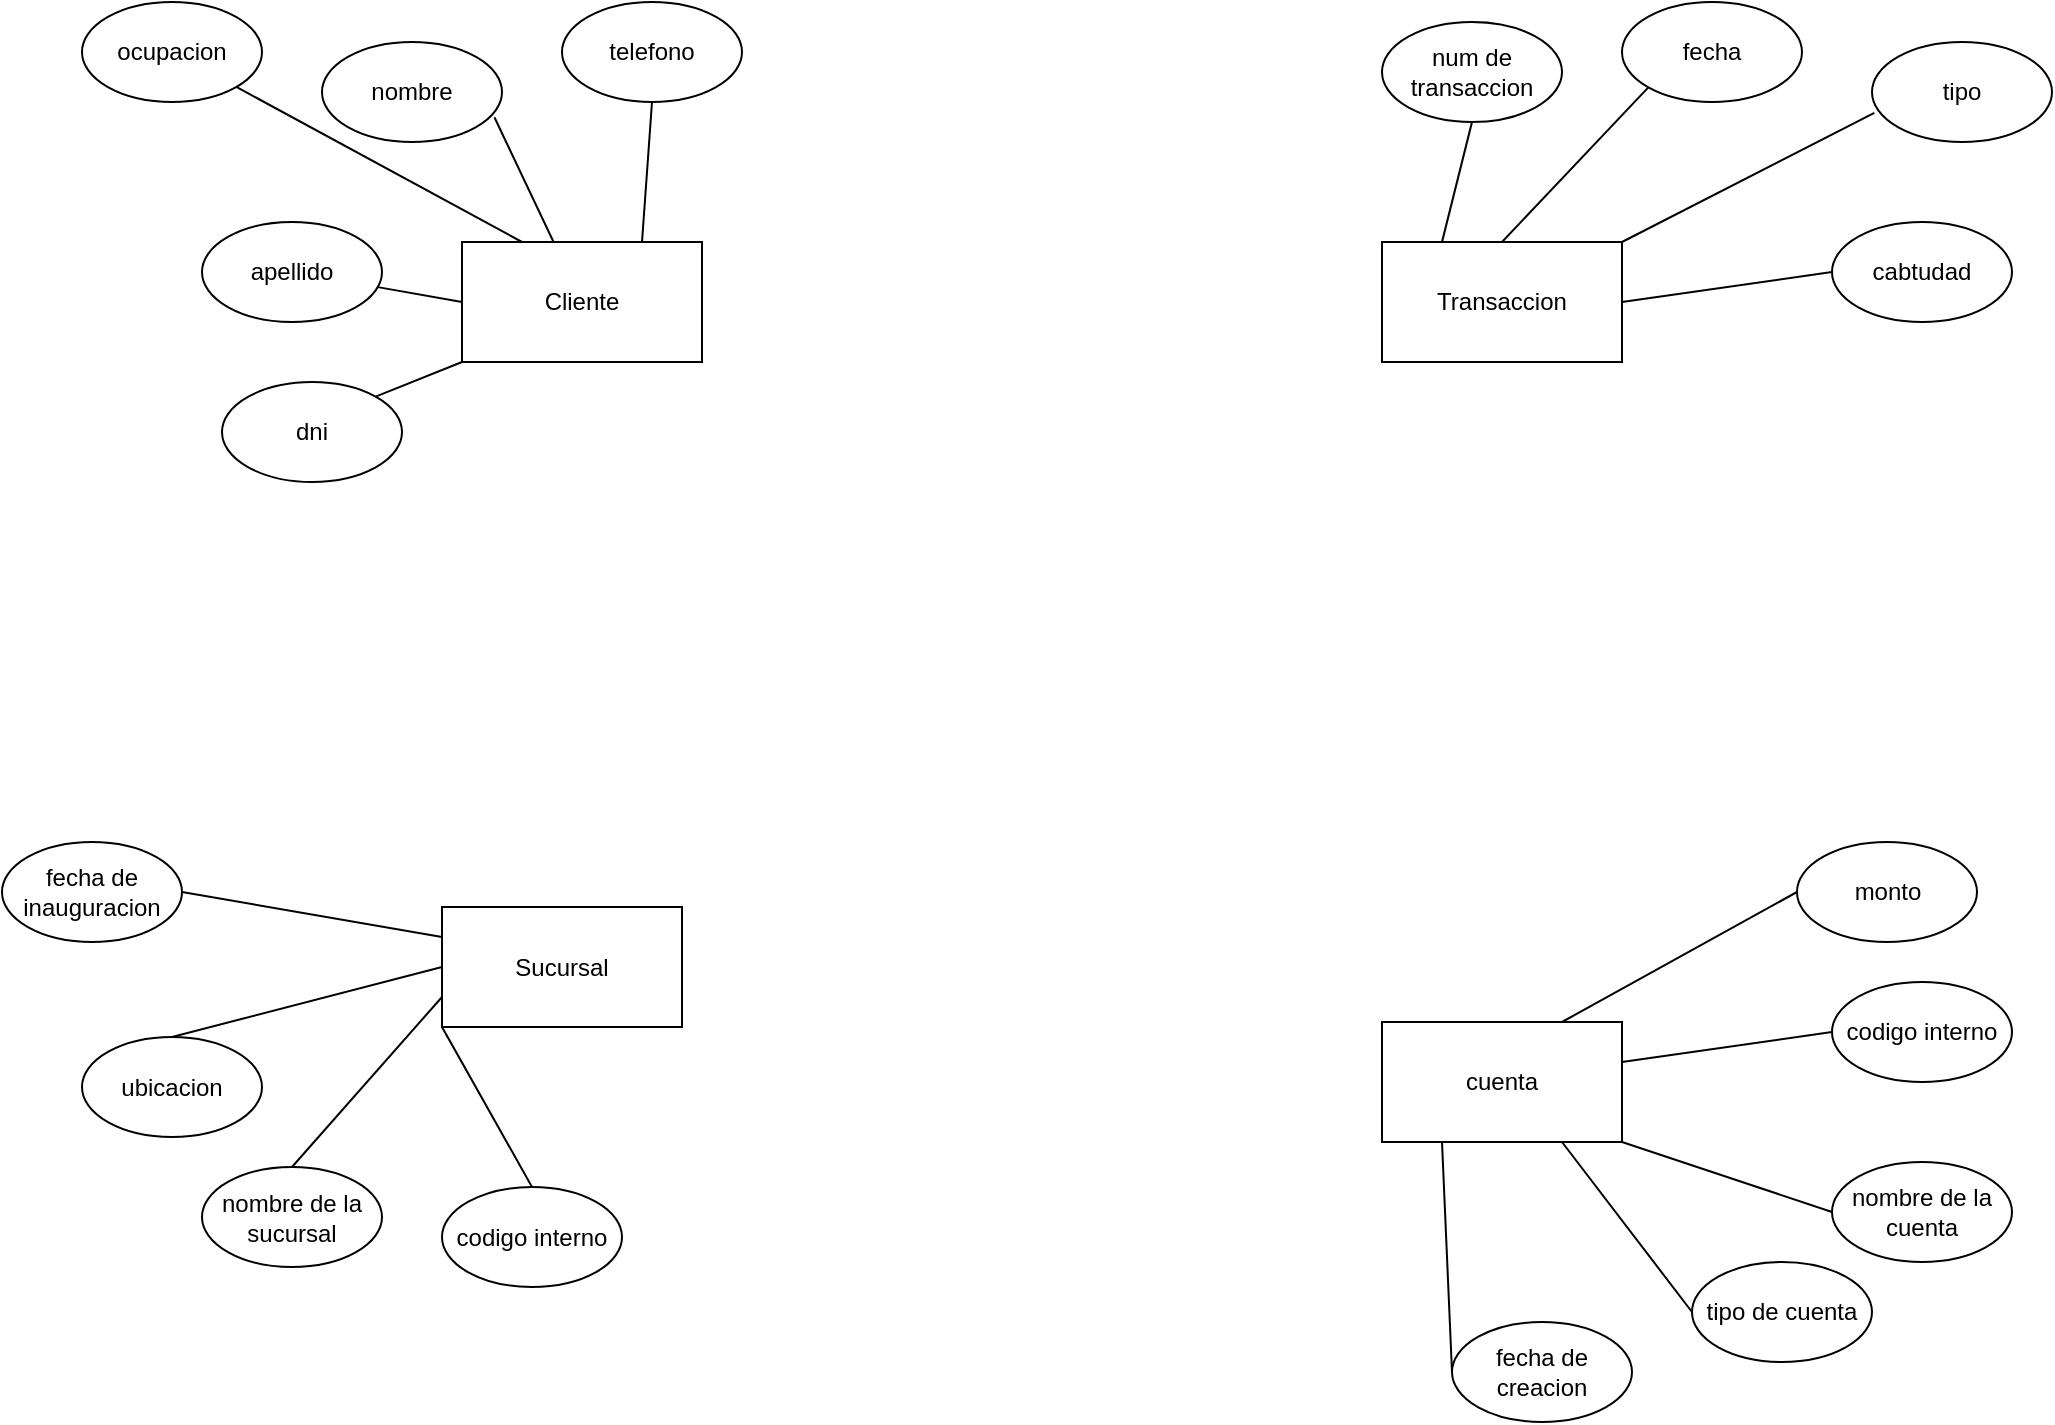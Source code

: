 <mxfile version="24.2.1" type="github">
  <diagram id="C5RBs43oDa-KdzZeNtuy" name="Page-1">
    <mxGraphModel dx="1235" dy="736" grid="1" gridSize="10" guides="1" tooltips="1" connect="1" arrows="1" fold="1" page="1" pageScale="1" pageWidth="1169" pageHeight="827" math="0" shadow="0">
      <root>
        <mxCell id="WIyWlLk6GJQsqaUBKTNV-0" />
        <mxCell id="WIyWlLk6GJQsqaUBKTNV-1" parent="WIyWlLk6GJQsqaUBKTNV-0" />
        <mxCell id="MEUzlZL97q4z7wuGD6B6-51" value="" style="group" vertex="1" connectable="0" parent="WIyWlLk6GJQsqaUBKTNV-1">
          <mxGeometry x="30" y="490" width="340" height="222.5" as="geometry" />
        </mxCell>
        <mxCell id="MEUzlZL97q4z7wuGD6B6-3" value="Sucursal" style="rounded=0;whiteSpace=wrap;html=1;" vertex="1" parent="MEUzlZL97q4z7wuGD6B6-51">
          <mxGeometry x="220" y="32.5" width="120" height="60" as="geometry" />
        </mxCell>
        <mxCell id="MEUzlZL97q4z7wuGD6B6-43" value="codigo interno" style="ellipse;whiteSpace=wrap;html=1;" vertex="1" parent="MEUzlZL97q4z7wuGD6B6-51">
          <mxGeometry x="220" y="172.5" width="90" height="50" as="geometry" />
        </mxCell>
        <mxCell id="MEUzlZL97q4z7wuGD6B6-44" value="" style="endArrow=none;html=1;rounded=0;entryX=0.5;entryY=0;entryDx=0;entryDy=0;exitX=0;exitY=1;exitDx=0;exitDy=0;" edge="1" target="MEUzlZL97q4z7wuGD6B6-43" parent="MEUzlZL97q4z7wuGD6B6-51" source="MEUzlZL97q4z7wuGD6B6-3">
          <mxGeometry width="50" height="50" relative="1" as="geometry">
            <mxPoint x="30" y="182.5" as="sourcePoint" />
            <mxPoint x="166" y="97.5" as="targetPoint" />
          </mxGeometry>
        </mxCell>
        <mxCell id="MEUzlZL97q4z7wuGD6B6-45" value="nombre de la sucursal" style="ellipse;whiteSpace=wrap;html=1;" vertex="1" parent="MEUzlZL97q4z7wuGD6B6-51">
          <mxGeometry x="100" y="162.5" width="90" height="50" as="geometry" />
        </mxCell>
        <mxCell id="MEUzlZL97q4z7wuGD6B6-46" value="" style="endArrow=none;html=1;rounded=0;entryX=0.5;entryY=0;entryDx=0;entryDy=0;exitX=0;exitY=0.75;exitDx=0;exitDy=0;" edge="1" target="MEUzlZL97q4z7wuGD6B6-45" parent="MEUzlZL97q4z7wuGD6B6-51" source="MEUzlZL97q4z7wuGD6B6-3">
          <mxGeometry width="50" height="50" relative="1" as="geometry">
            <mxPoint x="100" y="82.5" as="sourcePoint" />
            <mxPoint x="46" y="87.5" as="targetPoint" />
          </mxGeometry>
        </mxCell>
        <mxCell id="MEUzlZL97q4z7wuGD6B6-47" value="ubicacion" style="ellipse;whiteSpace=wrap;html=1;" vertex="1" parent="MEUzlZL97q4z7wuGD6B6-51">
          <mxGeometry x="40" y="97.5" width="90" height="50" as="geometry" />
        </mxCell>
        <mxCell id="MEUzlZL97q4z7wuGD6B6-48" value="" style="endArrow=none;html=1;rounded=0;entryX=0.5;entryY=0;entryDx=0;entryDy=0;exitX=0;exitY=0.5;exitDx=0;exitDy=0;" edge="1" target="MEUzlZL97q4z7wuGD6B6-47" parent="MEUzlZL97q4z7wuGD6B6-51" source="MEUzlZL97q4z7wuGD6B6-3">
          <mxGeometry width="50" height="50" relative="1" as="geometry">
            <mxPoint x="160" y="12.5" as="sourcePoint" />
            <mxPoint x="-14" y="22.5" as="targetPoint" />
          </mxGeometry>
        </mxCell>
        <mxCell id="MEUzlZL97q4z7wuGD6B6-49" value="fecha de inauguracion" style="ellipse;whiteSpace=wrap;html=1;" vertex="1" parent="MEUzlZL97q4z7wuGD6B6-51">
          <mxGeometry width="90" height="50" as="geometry" />
        </mxCell>
        <mxCell id="MEUzlZL97q4z7wuGD6B6-50" value="" style="endArrow=none;html=1;rounded=0;entryX=1;entryY=0.5;entryDx=0;entryDy=0;exitX=0;exitY=0.25;exitDx=0;exitDy=0;" edge="1" target="MEUzlZL97q4z7wuGD6B6-49" parent="MEUzlZL97q4z7wuGD6B6-51" source="MEUzlZL97q4z7wuGD6B6-3">
          <mxGeometry width="50" height="50" relative="1" as="geometry">
            <mxPoint x="180" y="-35" as="sourcePoint" />
            <mxPoint x="-54" y="-75" as="targetPoint" />
          </mxGeometry>
        </mxCell>
        <mxCell id="MEUzlZL97q4z7wuGD6B6-52" value="" style="group" vertex="1" connectable="0" parent="WIyWlLk6GJQsqaUBKTNV-1">
          <mxGeometry x="720" y="490" width="315" height="290" as="geometry" />
        </mxCell>
        <mxCell id="MEUzlZL97q4z7wuGD6B6-4" value="cuenta" style="rounded=0;whiteSpace=wrap;html=1;" vertex="1" parent="MEUzlZL97q4z7wuGD6B6-52">
          <mxGeometry y="90" width="120" height="60" as="geometry" />
        </mxCell>
        <mxCell id="MEUzlZL97q4z7wuGD6B6-30" value="codigo interno" style="ellipse;whiteSpace=wrap;html=1;" vertex="1" parent="MEUzlZL97q4z7wuGD6B6-52">
          <mxGeometry x="225" y="70" width="90" height="50" as="geometry" />
        </mxCell>
        <mxCell id="MEUzlZL97q4z7wuGD6B6-31" value="" style="endArrow=none;html=1;rounded=0;entryX=0;entryY=0.5;entryDx=0;entryDy=0;exitX=1;exitY=0.5;exitDx=0;exitDy=0;" edge="1" target="MEUzlZL97q4z7wuGD6B6-30" parent="MEUzlZL97q4z7wuGD6B6-52">
          <mxGeometry width="50" height="50" relative="1" as="geometry">
            <mxPoint x="120" y="110" as="sourcePoint" />
            <mxPoint x="256" y="25" as="targetPoint" />
          </mxGeometry>
        </mxCell>
        <mxCell id="MEUzlZL97q4z7wuGD6B6-33" value="nombre de la cuenta" style="ellipse;whiteSpace=wrap;html=1;" vertex="1" parent="MEUzlZL97q4z7wuGD6B6-52">
          <mxGeometry x="225" y="160" width="90" height="50" as="geometry" />
        </mxCell>
        <mxCell id="MEUzlZL97q4z7wuGD6B6-34" value="" style="endArrow=none;html=1;rounded=0;entryX=0;entryY=0.5;entryDx=0;entryDy=0;exitX=1;exitY=1;exitDx=0;exitDy=0;" edge="1" target="MEUzlZL97q4z7wuGD6B6-33" parent="MEUzlZL97q4z7wuGD6B6-52" source="MEUzlZL97q4z7wuGD6B6-4">
          <mxGeometry width="50" height="50" relative="1" as="geometry">
            <mxPoint x="120" y="200" as="sourcePoint" />
            <mxPoint x="256" y="115" as="targetPoint" />
          </mxGeometry>
        </mxCell>
        <mxCell id="MEUzlZL97q4z7wuGD6B6-35" value="tipo de cuenta" style="ellipse;whiteSpace=wrap;html=1;" vertex="1" parent="MEUzlZL97q4z7wuGD6B6-52">
          <mxGeometry x="155" y="210" width="90" height="50" as="geometry" />
        </mxCell>
        <mxCell id="MEUzlZL97q4z7wuGD6B6-36" value="" style="endArrow=none;html=1;rounded=0;entryX=0;entryY=0.5;entryDx=0;entryDy=0;exitX=0.75;exitY=1;exitDx=0;exitDy=0;" edge="1" target="MEUzlZL97q4z7wuGD6B6-35" parent="MEUzlZL97q4z7wuGD6B6-52" source="MEUzlZL97q4z7wuGD6B6-4">
          <mxGeometry width="50" height="50" relative="1" as="geometry">
            <mxPoint x="50" y="200" as="sourcePoint" />
            <mxPoint x="186" y="165" as="targetPoint" />
          </mxGeometry>
        </mxCell>
        <mxCell id="MEUzlZL97q4z7wuGD6B6-38" value="fecha de creacion" style="ellipse;whiteSpace=wrap;html=1;" vertex="1" parent="MEUzlZL97q4z7wuGD6B6-52">
          <mxGeometry x="35" y="240" width="90" height="50" as="geometry" />
        </mxCell>
        <mxCell id="MEUzlZL97q4z7wuGD6B6-39" value="" style="endArrow=none;html=1;rounded=0;entryX=0;entryY=0.5;entryDx=0;entryDy=0;exitX=0.25;exitY=1;exitDx=0;exitDy=0;" edge="1" target="MEUzlZL97q4z7wuGD6B6-38" parent="MEUzlZL97q4z7wuGD6B6-52" source="MEUzlZL97q4z7wuGD6B6-4">
          <mxGeometry width="50" height="50" relative="1" as="geometry">
            <mxPoint x="-30" y="180" as="sourcePoint" />
            <mxPoint x="66" y="195" as="targetPoint" />
          </mxGeometry>
        </mxCell>
        <mxCell id="MEUzlZL97q4z7wuGD6B6-41" value="monto" style="ellipse;whiteSpace=wrap;html=1;" vertex="1" parent="MEUzlZL97q4z7wuGD6B6-52">
          <mxGeometry x="207.5" width="90" height="50" as="geometry" />
        </mxCell>
        <mxCell id="MEUzlZL97q4z7wuGD6B6-42" value="" style="endArrow=none;html=1;rounded=0;entryX=0;entryY=0.5;entryDx=0;entryDy=0;exitX=0.75;exitY=0;exitDx=0;exitDy=0;" edge="1" target="MEUzlZL97q4z7wuGD6B6-41" parent="MEUzlZL97q4z7wuGD6B6-52" source="MEUzlZL97q4z7wuGD6B6-4">
          <mxGeometry width="50" height="50" relative="1" as="geometry">
            <mxPoint x="102.5" y="40" as="sourcePoint" />
            <mxPoint x="238.5" y="-45" as="targetPoint" />
          </mxGeometry>
        </mxCell>
        <mxCell id="MEUzlZL97q4z7wuGD6B6-53" value="" style="group" vertex="1" connectable="0" parent="WIyWlLk6GJQsqaUBKTNV-1">
          <mxGeometry x="720" y="70" width="335" height="180" as="geometry" />
        </mxCell>
        <mxCell id="MEUzlZL97q4z7wuGD6B6-2" value="Transaccion" style="rounded=0;whiteSpace=wrap;html=1;" vertex="1" parent="MEUzlZL97q4z7wuGD6B6-53">
          <mxGeometry y="120" width="120" height="60" as="geometry" />
        </mxCell>
        <mxCell id="MEUzlZL97q4z7wuGD6B6-18" value="num de transaccion" style="ellipse;whiteSpace=wrap;html=1;" vertex="1" parent="MEUzlZL97q4z7wuGD6B6-53">
          <mxGeometry y="10" width="90" height="50" as="geometry" />
        </mxCell>
        <mxCell id="MEUzlZL97q4z7wuGD6B6-19" value="fecha" style="ellipse;whiteSpace=wrap;html=1;" vertex="1" parent="MEUzlZL97q4z7wuGD6B6-53">
          <mxGeometry x="120" width="90" height="50" as="geometry" />
        </mxCell>
        <mxCell id="MEUzlZL97q4z7wuGD6B6-20" value="tipo" style="ellipse;whiteSpace=wrap;html=1;" vertex="1" parent="MEUzlZL97q4z7wuGD6B6-53">
          <mxGeometry x="245" y="20" width="90" height="50" as="geometry" />
        </mxCell>
        <mxCell id="MEUzlZL97q4z7wuGD6B6-21" value="cabtudad" style="ellipse;whiteSpace=wrap;html=1;" vertex="1" parent="MEUzlZL97q4z7wuGD6B6-53">
          <mxGeometry x="225" y="110" width="90" height="50" as="geometry" />
        </mxCell>
        <mxCell id="MEUzlZL97q4z7wuGD6B6-26" value="" style="endArrow=none;html=1;rounded=0;exitX=0.25;exitY=0;exitDx=0;exitDy=0;entryX=0.5;entryY=1;entryDx=0;entryDy=0;" edge="1" parent="MEUzlZL97q4z7wuGD6B6-53" source="MEUzlZL97q4z7wuGD6B6-2" target="MEUzlZL97q4z7wuGD6B6-18">
          <mxGeometry width="50" height="50" relative="1" as="geometry">
            <mxPoint x="20" y="120" as="sourcePoint" />
            <mxPoint x="70" y="70" as="targetPoint" />
          </mxGeometry>
        </mxCell>
        <mxCell id="MEUzlZL97q4z7wuGD6B6-27" value="" style="endArrow=none;html=1;rounded=0;exitX=0.5;exitY=0;exitDx=0;exitDy=0;entryX=0;entryY=1;entryDx=0;entryDy=0;" edge="1" parent="MEUzlZL97q4z7wuGD6B6-53" source="MEUzlZL97q4z7wuGD6B6-2" target="MEUzlZL97q4z7wuGD6B6-19">
          <mxGeometry width="50" height="50" relative="1" as="geometry">
            <mxPoint x="40" y="130" as="sourcePoint" />
            <mxPoint x="55" y="70" as="targetPoint" />
          </mxGeometry>
        </mxCell>
        <mxCell id="MEUzlZL97q4z7wuGD6B6-28" value="" style="endArrow=none;html=1;rounded=0;exitX=1;exitY=0;exitDx=0;exitDy=0;entryX=0.013;entryY=0.708;entryDx=0;entryDy=0;entryPerimeter=0;" edge="1" parent="MEUzlZL97q4z7wuGD6B6-53" source="MEUzlZL97q4z7wuGD6B6-2" target="MEUzlZL97q4z7wuGD6B6-20">
          <mxGeometry width="50" height="50" relative="1" as="geometry">
            <mxPoint x="70" y="130" as="sourcePoint" />
            <mxPoint x="143" y="53" as="targetPoint" />
          </mxGeometry>
        </mxCell>
        <mxCell id="MEUzlZL97q4z7wuGD6B6-29" value="" style="endArrow=none;html=1;rounded=0;entryX=0;entryY=0.5;entryDx=0;entryDy=0;exitX=1;exitY=0.5;exitDx=0;exitDy=0;" edge="1" parent="MEUzlZL97q4z7wuGD6B6-53" source="MEUzlZL97q4z7wuGD6B6-2" target="MEUzlZL97q4z7wuGD6B6-21">
          <mxGeometry width="50" height="50" relative="1" as="geometry">
            <mxPoint x="130" y="140" as="sourcePoint" />
            <mxPoint x="256" y="65" as="targetPoint" />
          </mxGeometry>
        </mxCell>
        <mxCell id="MEUzlZL97q4z7wuGD6B6-54" value="" style="group" vertex="1" connectable="0" parent="WIyWlLk6GJQsqaUBKTNV-1">
          <mxGeometry x="70" y="70" width="330" height="240" as="geometry" />
        </mxCell>
        <mxCell id="MEUzlZL97q4z7wuGD6B6-1" value="Cliente" style="rounded=0;whiteSpace=wrap;html=1;" vertex="1" parent="MEUzlZL97q4z7wuGD6B6-54">
          <mxGeometry x="190" y="120" width="120" height="60" as="geometry" />
        </mxCell>
        <mxCell id="MEUzlZL97q4z7wuGD6B6-6" value="nombre" style="ellipse;whiteSpace=wrap;html=1;" vertex="1" parent="MEUzlZL97q4z7wuGD6B6-54">
          <mxGeometry x="120" y="20" width="90" height="50" as="geometry" />
        </mxCell>
        <mxCell id="MEUzlZL97q4z7wuGD6B6-7" value="apellido" style="ellipse;whiteSpace=wrap;html=1;" vertex="1" parent="MEUzlZL97q4z7wuGD6B6-54">
          <mxGeometry x="60" y="110" width="90" height="50" as="geometry" />
        </mxCell>
        <mxCell id="MEUzlZL97q4z7wuGD6B6-8" value="dni" style="ellipse;whiteSpace=wrap;html=1;" vertex="1" parent="MEUzlZL97q4z7wuGD6B6-54">
          <mxGeometry x="70" y="190" width="90" height="50" as="geometry" />
        </mxCell>
        <mxCell id="MEUzlZL97q4z7wuGD6B6-9" value="telefono" style="ellipse;whiteSpace=wrap;html=1;" vertex="1" parent="MEUzlZL97q4z7wuGD6B6-54">
          <mxGeometry x="240" width="90" height="50" as="geometry" />
        </mxCell>
        <mxCell id="MEUzlZL97q4z7wuGD6B6-10" value="ocupacion" style="ellipse;whiteSpace=wrap;html=1;" vertex="1" parent="MEUzlZL97q4z7wuGD6B6-54">
          <mxGeometry width="90" height="50" as="geometry" />
        </mxCell>
        <mxCell id="MEUzlZL97q4z7wuGD6B6-11" value="" style="endArrow=none;html=1;rounded=0;entryX=0.75;entryY=0;entryDx=0;entryDy=0;exitX=0.5;exitY=1;exitDx=0;exitDy=0;" edge="1" parent="MEUzlZL97q4z7wuGD6B6-54" source="MEUzlZL97q4z7wuGD6B6-9" target="MEUzlZL97q4z7wuGD6B6-1">
          <mxGeometry width="50" height="50" relative="1" as="geometry">
            <mxPoint x="480" y="290" as="sourcePoint" />
            <mxPoint x="530" y="240" as="targetPoint" />
          </mxGeometry>
        </mxCell>
        <mxCell id="MEUzlZL97q4z7wuGD6B6-12" value="" style="endArrow=none;html=1;rounded=0;exitX=0.958;exitY=0.753;exitDx=0;exitDy=0;exitPerimeter=0;" edge="1" parent="MEUzlZL97q4z7wuGD6B6-54" source="MEUzlZL97q4z7wuGD6B6-6" target="MEUzlZL97q4z7wuGD6B6-1">
          <mxGeometry width="50" height="50" relative="1" as="geometry">
            <mxPoint x="295" y="60" as="sourcePoint" />
            <mxPoint x="290" y="130" as="targetPoint" />
          </mxGeometry>
        </mxCell>
        <mxCell id="MEUzlZL97q4z7wuGD6B6-13" value="" style="endArrow=none;html=1;rounded=0;entryX=0.25;entryY=0;entryDx=0;entryDy=0;" edge="1" parent="MEUzlZL97q4z7wuGD6B6-54" source="MEUzlZL97q4z7wuGD6B6-10" target="MEUzlZL97q4z7wuGD6B6-1">
          <mxGeometry width="50" height="50" relative="1" as="geometry">
            <mxPoint x="216" y="68" as="sourcePoint" />
            <mxPoint x="246" y="130" as="targetPoint" />
          </mxGeometry>
        </mxCell>
        <mxCell id="MEUzlZL97q4z7wuGD6B6-14" value="" style="endArrow=none;html=1;rounded=0;entryX=0;entryY=0.5;entryDx=0;entryDy=0;" edge="1" parent="MEUzlZL97q4z7wuGD6B6-54" source="MEUzlZL97q4z7wuGD6B6-7" target="MEUzlZL97q4z7wuGD6B6-1">
          <mxGeometry width="50" height="50" relative="1" as="geometry">
            <mxPoint x="87" y="52" as="sourcePoint" />
            <mxPoint x="230" y="130" as="targetPoint" />
          </mxGeometry>
        </mxCell>
        <mxCell id="MEUzlZL97q4z7wuGD6B6-15" value="" style="endArrow=none;html=1;rounded=0;exitX=1;exitY=0;exitDx=0;exitDy=0;entryX=0;entryY=1;entryDx=0;entryDy=0;" edge="1" parent="MEUzlZL97q4z7wuGD6B6-54" source="MEUzlZL97q4z7wuGD6B6-8" target="MEUzlZL97q4z7wuGD6B6-1">
          <mxGeometry width="50" height="50" relative="1" as="geometry">
            <mxPoint x="158" y="152" as="sourcePoint" />
            <mxPoint x="200" y="170" as="targetPoint" />
          </mxGeometry>
        </mxCell>
      </root>
    </mxGraphModel>
  </diagram>
</mxfile>
